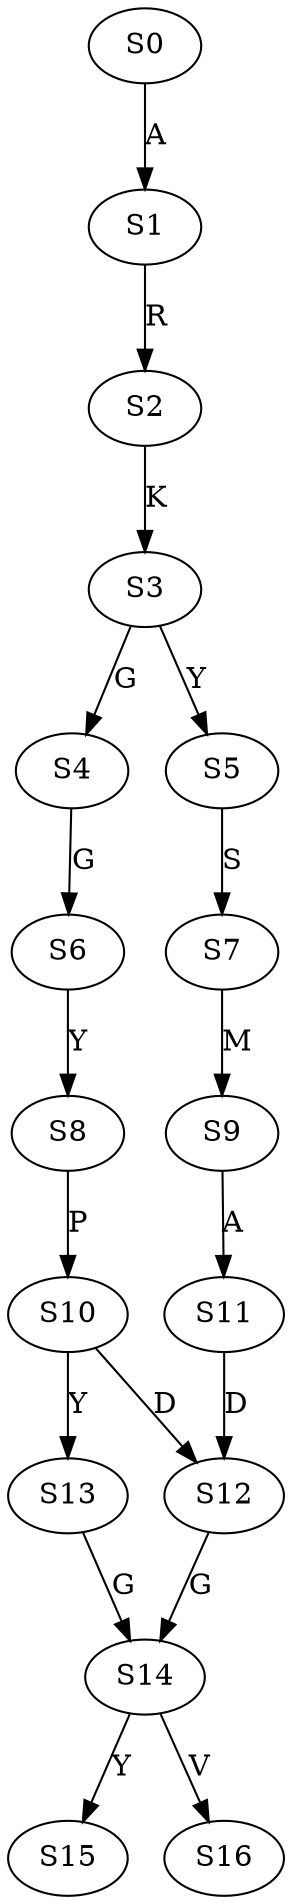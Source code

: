 strict digraph  {
	S0 -> S1 [ label = A ];
	S1 -> S2 [ label = R ];
	S2 -> S3 [ label = K ];
	S3 -> S4 [ label = G ];
	S3 -> S5 [ label = Y ];
	S4 -> S6 [ label = G ];
	S5 -> S7 [ label = S ];
	S6 -> S8 [ label = Y ];
	S7 -> S9 [ label = M ];
	S8 -> S10 [ label = P ];
	S9 -> S11 [ label = A ];
	S10 -> S12 [ label = D ];
	S10 -> S13 [ label = Y ];
	S11 -> S12 [ label = D ];
	S12 -> S14 [ label = G ];
	S13 -> S14 [ label = G ];
	S14 -> S15 [ label = Y ];
	S14 -> S16 [ label = V ];
}
